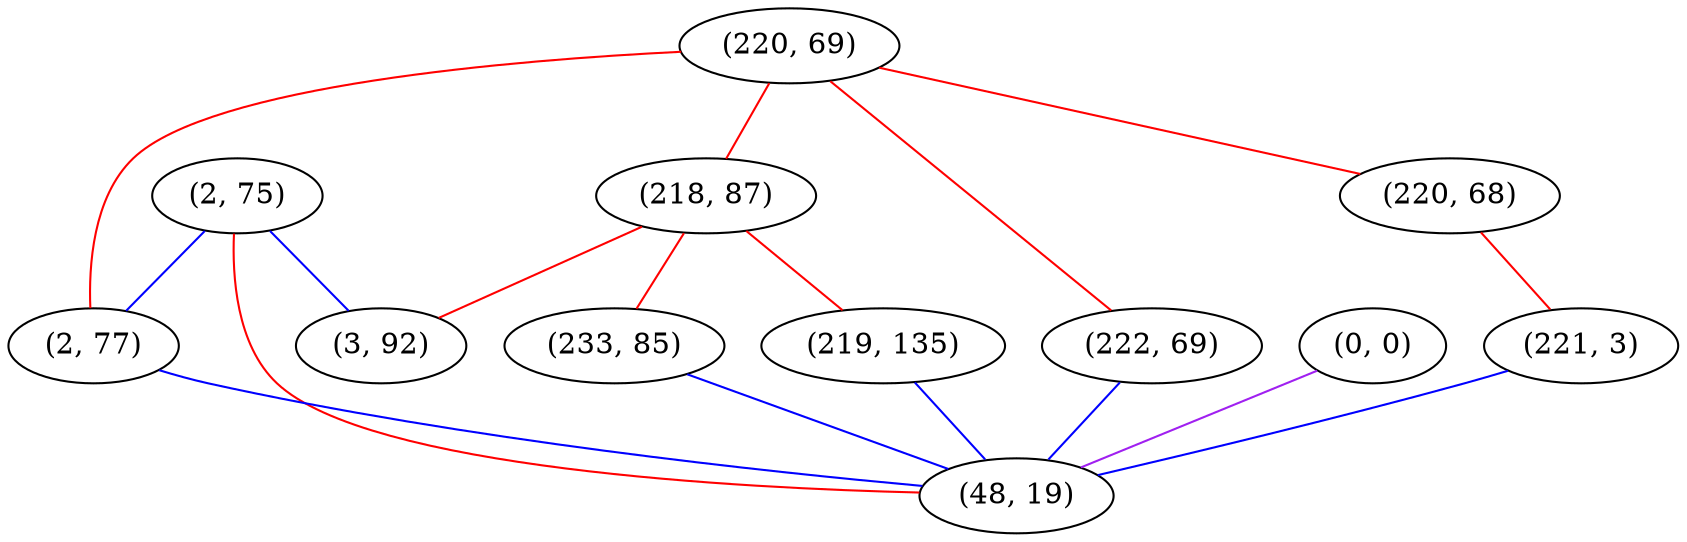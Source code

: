 graph "" {
"(220, 69)";
"(220, 68)";
"(218, 87)";
"(233, 85)";
"(2, 75)";
"(219, 135)";
"(2, 77)";
"(0, 0)";
"(3, 92)";
"(222, 69)";
"(221, 3)";
"(48, 19)";
"(220, 69)" -- "(218, 87)"  [color=red, key=0, weight=1];
"(220, 69)" -- "(2, 77)"  [color=red, key=0, weight=1];
"(220, 69)" -- "(220, 68)"  [color=red, key=0, weight=1];
"(220, 69)" -- "(222, 69)"  [color=red, key=0, weight=1];
"(220, 68)" -- "(221, 3)"  [color=red, key=0, weight=1];
"(218, 87)" -- "(219, 135)"  [color=red, key=0, weight=1];
"(218, 87)" -- "(3, 92)"  [color=red, key=0, weight=1];
"(218, 87)" -- "(233, 85)"  [color=red, key=0, weight=1];
"(233, 85)" -- "(48, 19)"  [color=blue, key=0, weight=3];
"(2, 75)" -- "(48, 19)"  [color=red, key=0, weight=1];
"(2, 75)" -- "(3, 92)"  [color=blue, key=0, weight=3];
"(2, 75)" -- "(2, 77)"  [color=blue, key=0, weight=3];
"(219, 135)" -- "(48, 19)"  [color=blue, key=0, weight=3];
"(2, 77)" -- "(48, 19)"  [color=blue, key=0, weight=3];
"(0, 0)" -- "(48, 19)"  [color=purple, key=0, weight=4];
"(222, 69)" -- "(48, 19)"  [color=blue, key=0, weight=3];
"(221, 3)" -- "(48, 19)"  [color=blue, key=0, weight=3];
}
